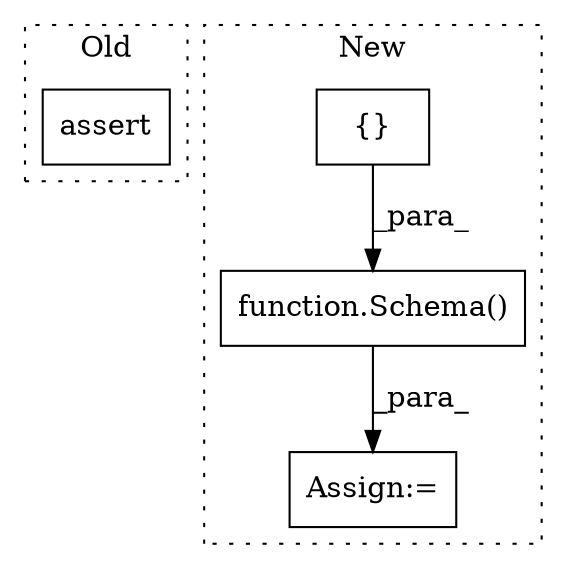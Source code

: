 digraph G {
subgraph cluster0 {
1 [label="assert" a="65" s="3457" l="7" shape="box"];
label = "Old";
style="dotted";
}
subgraph cluster1 {
2 [label="function.Schema()" a="75" s="2609,2646" l="7,1" shape="box"];
3 [label="{}" a="59" s="2616,2645" l="1,0" shape="box"];
4 [label="Assign:=" a="68" s="3306" l="3" shape="box"];
label = "New";
style="dotted";
}
2 -> 4 [label="_para_"];
3 -> 2 [label="_para_"];
}